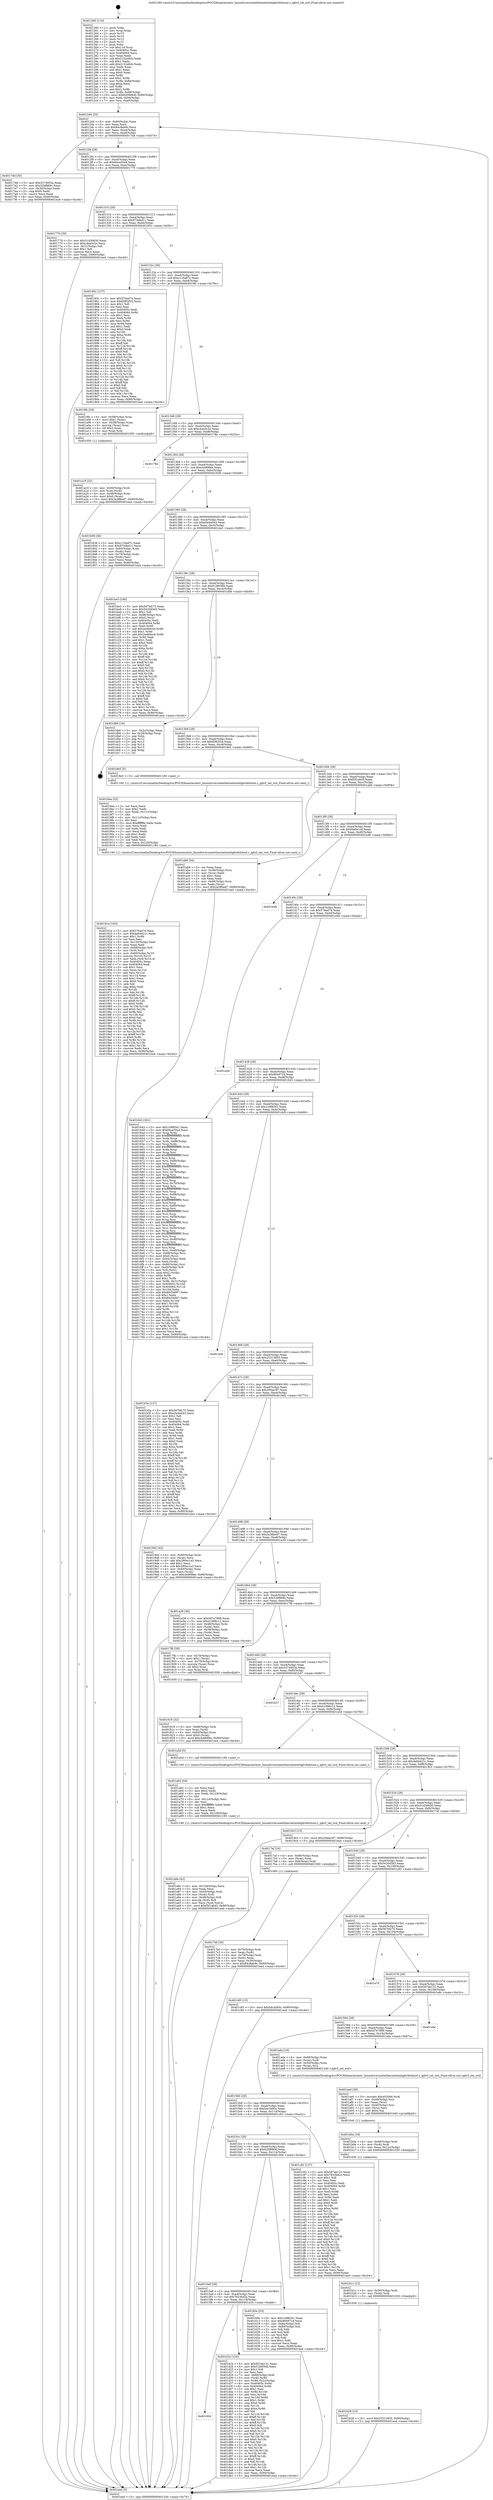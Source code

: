digraph "0x401260" {
  label = "0x401260 (/mnt/c/Users/mathe/Desktop/tcc/POCII/binaries/extr_linuxdriversnetethernetinteligbvfethtool.c_igbvf_set_wol_Final-ollvm.out::main(0))"
  labelloc = "t"
  node[shape=record]

  Entry [label="",width=0.3,height=0.3,shape=circle,fillcolor=black,style=filled]
  "0x4012d4" [label="{
     0x4012d4 [32]\l
     | [instrs]\l
     &nbsp;&nbsp;0x4012d4 \<+6\>: mov -0x90(%rbp),%eax\l
     &nbsp;&nbsp;0x4012da \<+2\>: mov %eax,%ecx\l
     &nbsp;&nbsp;0x4012dc \<+6\>: sub $0x84c8ab9c,%ecx\l
     &nbsp;&nbsp;0x4012e2 \<+6\>: mov %eax,-0xa4(%rbp)\l
     &nbsp;&nbsp;0x4012e8 \<+6\>: mov %ecx,-0xa8(%rbp)\l
     &nbsp;&nbsp;0x4012ee \<+6\>: je 00000000004017dd \<main+0x57d\>\l
  }"]
  "0x4017dd" [label="{
     0x4017dd [30]\l
     | [instrs]\l
     &nbsp;&nbsp;0x4017dd \<+5\>: mov $0x3374953a,%eax\l
     &nbsp;&nbsp;0x4017e2 \<+5\>: mov $0x32bf868c,%ecx\l
     &nbsp;&nbsp;0x4017e7 \<+3\>: mov -0x30(%rbp),%edx\l
     &nbsp;&nbsp;0x4017ea \<+3\>: cmp $0x0,%edx\l
     &nbsp;&nbsp;0x4017ed \<+3\>: cmove %ecx,%eax\l
     &nbsp;&nbsp;0x4017f0 \<+6\>: mov %eax,-0x90(%rbp)\l
     &nbsp;&nbsp;0x4017f6 \<+5\>: jmp 0000000000401ea4 \<main+0xc44\>\l
  }"]
  "0x4012f4" [label="{
     0x4012f4 [28]\l
     | [instrs]\l
     &nbsp;&nbsp;0x4012f4 \<+5\>: jmp 00000000004012f9 \<main+0x99\>\l
     &nbsp;&nbsp;0x4012f9 \<+6\>: mov -0xa4(%rbp),%eax\l
     &nbsp;&nbsp;0x4012ff \<+5\>: sub $0x84ce55a4,%eax\l
     &nbsp;&nbsp;0x401304 \<+6\>: mov %eax,-0xac(%rbp)\l
     &nbsp;&nbsp;0x40130a \<+6\>: je 0000000000401770 \<main+0x510\>\l
  }"]
  Exit [label="",width=0.3,height=0.3,shape=circle,fillcolor=black,style=filled,peripheries=2]
  "0x401770" [label="{
     0x401770 [30]\l
     | [instrs]\l
     &nbsp;&nbsp;0x401770 \<+5\>: mov $0x51d30630,%eax\l
     &nbsp;&nbsp;0x401775 \<+5\>: mov $0xc4ea5c2e,%ecx\l
     &nbsp;&nbsp;0x40177a \<+3\>: mov -0x31(%rbp),%dl\l
     &nbsp;&nbsp;0x40177d \<+3\>: test $0x1,%dl\l
     &nbsp;&nbsp;0x401780 \<+3\>: cmovne %ecx,%eax\l
     &nbsp;&nbsp;0x401783 \<+6\>: mov %eax,-0x90(%rbp)\l
     &nbsp;&nbsp;0x401789 \<+5\>: jmp 0000000000401ea4 \<main+0xc44\>\l
  }"]
  "0x401310" [label="{
     0x401310 [28]\l
     | [instrs]\l
     &nbsp;&nbsp;0x401310 \<+5\>: jmp 0000000000401315 \<main+0xb5\>\l
     &nbsp;&nbsp;0x401315 \<+6\>: mov -0xa4(%rbp),%eax\l
     &nbsp;&nbsp;0x40131b \<+5\>: sub $0x973dbd11,%eax\l
     &nbsp;&nbsp;0x401320 \<+6\>: mov %eax,-0xb0(%rbp)\l
     &nbsp;&nbsp;0x401326 \<+6\>: je 000000000040185c \<main+0x5fc\>\l
  }"]
  "0x401604" [label="{
     0x401604\l
  }", style=dashed]
  "0x40185c" [label="{
     0x40185c [137]\l
     | [instrs]\l
     &nbsp;&nbsp;0x40185c \<+5\>: mov $0x576ad74,%eax\l
     &nbsp;&nbsp;0x401861 \<+5\>: mov $0xf2f62f24,%ecx\l
     &nbsp;&nbsp;0x401866 \<+2\>: mov $0x1,%dl\l
     &nbsp;&nbsp;0x401868 \<+2\>: xor %esi,%esi\l
     &nbsp;&nbsp;0x40186a \<+7\>: mov 0x40405c,%edi\l
     &nbsp;&nbsp;0x401871 \<+8\>: mov 0x404064,%r8d\l
     &nbsp;&nbsp;0x401879 \<+3\>: sub $0x1,%esi\l
     &nbsp;&nbsp;0x40187c \<+3\>: mov %edi,%r9d\l
     &nbsp;&nbsp;0x40187f \<+3\>: add %esi,%r9d\l
     &nbsp;&nbsp;0x401882 \<+4\>: imul %r9d,%edi\l
     &nbsp;&nbsp;0x401886 \<+3\>: and $0x1,%edi\l
     &nbsp;&nbsp;0x401889 \<+3\>: cmp $0x0,%edi\l
     &nbsp;&nbsp;0x40188c \<+4\>: sete %r10b\l
     &nbsp;&nbsp;0x401890 \<+4\>: cmp $0xa,%r8d\l
     &nbsp;&nbsp;0x401894 \<+4\>: setl %r11b\l
     &nbsp;&nbsp;0x401898 \<+3\>: mov %r10b,%bl\l
     &nbsp;&nbsp;0x40189b \<+3\>: xor $0xff,%bl\l
     &nbsp;&nbsp;0x40189e \<+3\>: mov %r11b,%r14b\l
     &nbsp;&nbsp;0x4018a1 \<+4\>: xor $0xff,%r14b\l
     &nbsp;&nbsp;0x4018a5 \<+3\>: xor $0x0,%dl\l
     &nbsp;&nbsp;0x4018a8 \<+3\>: mov %bl,%r15b\l
     &nbsp;&nbsp;0x4018ab \<+4\>: and $0x0,%r15b\l
     &nbsp;&nbsp;0x4018af \<+3\>: and %dl,%r10b\l
     &nbsp;&nbsp;0x4018b2 \<+3\>: mov %r14b,%r12b\l
     &nbsp;&nbsp;0x4018b5 \<+4\>: and $0x0,%r12b\l
     &nbsp;&nbsp;0x4018b9 \<+3\>: and %dl,%r11b\l
     &nbsp;&nbsp;0x4018bc \<+3\>: or %r10b,%r15b\l
     &nbsp;&nbsp;0x4018bf \<+3\>: or %r11b,%r12b\l
     &nbsp;&nbsp;0x4018c2 \<+3\>: xor %r12b,%r15b\l
     &nbsp;&nbsp;0x4018c5 \<+3\>: or %r14b,%bl\l
     &nbsp;&nbsp;0x4018c8 \<+3\>: xor $0xff,%bl\l
     &nbsp;&nbsp;0x4018cb \<+3\>: or $0x0,%dl\l
     &nbsp;&nbsp;0x4018ce \<+2\>: and %dl,%bl\l
     &nbsp;&nbsp;0x4018d0 \<+3\>: or %bl,%r15b\l
     &nbsp;&nbsp;0x4018d3 \<+4\>: test $0x1,%r15b\l
     &nbsp;&nbsp;0x4018d7 \<+3\>: cmovne %ecx,%eax\l
     &nbsp;&nbsp;0x4018da \<+6\>: mov %eax,-0x90(%rbp)\l
     &nbsp;&nbsp;0x4018e0 \<+5\>: jmp 0000000000401ea4 \<main+0xc44\>\l
  }"]
  "0x40132c" [label="{
     0x40132c [28]\l
     | [instrs]\l
     &nbsp;&nbsp;0x40132c \<+5\>: jmp 0000000000401331 \<main+0xd1\>\l
     &nbsp;&nbsp;0x401331 \<+6\>: mov -0xa4(%rbp),%eax\l
     &nbsp;&nbsp;0x401337 \<+5\>: sub $0xc116a97c,%eax\l
     &nbsp;&nbsp;0x40133c \<+6\>: mov %eax,-0xb4(%rbp)\l
     &nbsp;&nbsp;0x401342 \<+6\>: je 00000000004019fc \<main+0x79c\>\l
  }"]
  "0x401d1b" [label="{
     0x401d1b [155]\l
     | [instrs]\l
     &nbsp;&nbsp;0x401d1b \<+5\>: mov $0x587ab131,%eax\l
     &nbsp;&nbsp;0x401d20 \<+5\>: mov $0xf128056b,%ecx\l
     &nbsp;&nbsp;0x401d25 \<+2\>: mov $0x1,%dl\l
     &nbsp;&nbsp;0x401d27 \<+2\>: xor %esi,%esi\l
     &nbsp;&nbsp;0x401d29 \<+7\>: mov -0x88(%rbp),%rdi\l
     &nbsp;&nbsp;0x401d30 \<+3\>: mov (%rdi),%r8d\l
     &nbsp;&nbsp;0x401d33 \<+4\>: mov %r8d,-0x2c(%rbp)\l
     &nbsp;&nbsp;0x401d37 \<+8\>: mov 0x40405c,%r8d\l
     &nbsp;&nbsp;0x401d3f \<+8\>: mov 0x404064,%r9d\l
     &nbsp;&nbsp;0x401d47 \<+3\>: sub $0x1,%esi\l
     &nbsp;&nbsp;0x401d4a \<+3\>: mov %r8d,%r10d\l
     &nbsp;&nbsp;0x401d4d \<+3\>: add %esi,%r10d\l
     &nbsp;&nbsp;0x401d50 \<+4\>: imul %r10d,%r8d\l
     &nbsp;&nbsp;0x401d54 \<+4\>: and $0x1,%r8d\l
     &nbsp;&nbsp;0x401d58 \<+4\>: cmp $0x0,%r8d\l
     &nbsp;&nbsp;0x401d5c \<+4\>: sete %r11b\l
     &nbsp;&nbsp;0x401d60 \<+4\>: cmp $0xa,%r9d\l
     &nbsp;&nbsp;0x401d64 \<+3\>: setl %bl\l
     &nbsp;&nbsp;0x401d67 \<+3\>: mov %r11b,%r14b\l
     &nbsp;&nbsp;0x401d6a \<+4\>: xor $0xff,%r14b\l
     &nbsp;&nbsp;0x401d6e \<+3\>: mov %bl,%r15b\l
     &nbsp;&nbsp;0x401d71 \<+4\>: xor $0xff,%r15b\l
     &nbsp;&nbsp;0x401d75 \<+3\>: xor $0x0,%dl\l
     &nbsp;&nbsp;0x401d78 \<+3\>: mov %r14b,%r12b\l
     &nbsp;&nbsp;0x401d7b \<+4\>: and $0x0,%r12b\l
     &nbsp;&nbsp;0x401d7f \<+3\>: and %dl,%r11b\l
     &nbsp;&nbsp;0x401d82 \<+3\>: mov %r15b,%r13b\l
     &nbsp;&nbsp;0x401d85 \<+4\>: and $0x0,%r13b\l
     &nbsp;&nbsp;0x401d89 \<+2\>: and %dl,%bl\l
     &nbsp;&nbsp;0x401d8b \<+3\>: or %r11b,%r12b\l
     &nbsp;&nbsp;0x401d8e \<+3\>: or %bl,%r13b\l
     &nbsp;&nbsp;0x401d91 \<+3\>: xor %r13b,%r12b\l
     &nbsp;&nbsp;0x401d94 \<+3\>: or %r15b,%r14b\l
     &nbsp;&nbsp;0x401d97 \<+4\>: xor $0xff,%r14b\l
     &nbsp;&nbsp;0x401d9b \<+3\>: or $0x0,%dl\l
     &nbsp;&nbsp;0x401d9e \<+3\>: and %dl,%r14b\l
     &nbsp;&nbsp;0x401da1 \<+3\>: or %r14b,%r12b\l
     &nbsp;&nbsp;0x401da4 \<+4\>: test $0x1,%r12b\l
     &nbsp;&nbsp;0x401da8 \<+3\>: cmovne %ecx,%eax\l
     &nbsp;&nbsp;0x401dab \<+6\>: mov %eax,-0x90(%rbp)\l
     &nbsp;&nbsp;0x401db1 \<+5\>: jmp 0000000000401ea4 \<main+0xc44\>\l
  }"]
  "0x4019fc" [label="{
     0x4019fc [29]\l
     | [instrs]\l
     &nbsp;&nbsp;0x4019fc \<+4\>: mov -0x58(%rbp),%rax\l
     &nbsp;&nbsp;0x401a00 \<+6\>: movl $0x1,(%rax)\l
     &nbsp;&nbsp;0x401a06 \<+4\>: mov -0x58(%rbp),%rax\l
     &nbsp;&nbsp;0x401a0a \<+3\>: movslq (%rax),%rax\l
     &nbsp;&nbsp;0x401a0d \<+4\>: shl $0x2,%rax\l
     &nbsp;&nbsp;0x401a11 \<+3\>: mov %rax,%rdi\l
     &nbsp;&nbsp;0x401a14 \<+5\>: call 0000000000401050 \<malloc@plt\>\l
     | [calls]\l
     &nbsp;&nbsp;0x401050 \{1\} (unknown)\l
  }"]
  "0x401348" [label="{
     0x401348 [28]\l
     | [instrs]\l
     &nbsp;&nbsp;0x401348 \<+5\>: jmp 000000000040134d \<main+0xed\>\l
     &nbsp;&nbsp;0x40134d \<+6\>: mov -0xa4(%rbp),%eax\l
     &nbsp;&nbsp;0x401353 \<+5\>: sub $0xc4ea5c2e,%eax\l
     &nbsp;&nbsp;0x401358 \<+6\>: mov %eax,-0xb8(%rbp)\l
     &nbsp;&nbsp;0x40135e \<+6\>: je 000000000040178e \<main+0x52e\>\l
  }"]
  "0x401b28" [label="{
     0x401b28 [15]\l
     | [instrs]\l
     &nbsp;&nbsp;0x401b28 \<+10\>: movl $0x25313955,-0x90(%rbp)\l
     &nbsp;&nbsp;0x401b32 \<+5\>: jmp 0000000000401ea4 \<main+0xc44\>\l
  }"]
  "0x40178e" [label="{
     0x40178e\l
  }", style=dashed]
  "0x401364" [label="{
     0x401364 [28]\l
     | [instrs]\l
     &nbsp;&nbsp;0x401364 \<+5\>: jmp 0000000000401369 \<main+0x109\>\l
     &nbsp;&nbsp;0x401369 \<+6\>: mov -0xa4(%rbp),%eax\l
     &nbsp;&nbsp;0x40136f \<+5\>: sub $0xcb489fee,%eax\l
     &nbsp;&nbsp;0x401374 \<+6\>: mov %eax,-0xbc(%rbp)\l
     &nbsp;&nbsp;0x40137a \<+6\>: je 0000000000401838 \<main+0x5d8\>\l
  }"]
  "0x401b1c" [label="{
     0x401b1c [12]\l
     | [instrs]\l
     &nbsp;&nbsp;0x401b1c \<+4\>: mov -0x50(%rbp),%rdi\l
     &nbsp;&nbsp;0x401b20 \<+3\>: mov (%rdi),%rdi\l
     &nbsp;&nbsp;0x401b23 \<+5\>: call 0000000000401030 \<free@plt\>\l
     | [calls]\l
     &nbsp;&nbsp;0x401030 \{1\} (unknown)\l
  }"]
  "0x401838" [label="{
     0x401838 [36]\l
     | [instrs]\l
     &nbsp;&nbsp;0x401838 \<+5\>: mov $0xc116a97c,%eax\l
     &nbsp;&nbsp;0x40183d \<+5\>: mov $0x973dbd11,%ecx\l
     &nbsp;&nbsp;0x401842 \<+4\>: mov -0x60(%rbp),%rdx\l
     &nbsp;&nbsp;0x401846 \<+2\>: mov (%rdx),%esi\l
     &nbsp;&nbsp;0x401848 \<+4\>: mov -0x70(%rbp),%rdx\l
     &nbsp;&nbsp;0x40184c \<+2\>: cmp (%rdx),%esi\l
     &nbsp;&nbsp;0x40184e \<+3\>: cmovl %ecx,%eax\l
     &nbsp;&nbsp;0x401851 \<+6\>: mov %eax,-0x90(%rbp)\l
     &nbsp;&nbsp;0x401857 \<+5\>: jmp 0000000000401ea4 \<main+0xc44\>\l
  }"]
  "0x401380" [label="{
     0x401380 [28]\l
     | [instrs]\l
     &nbsp;&nbsp;0x401380 \<+5\>: jmp 0000000000401385 \<main+0x125\>\l
     &nbsp;&nbsp;0x401385 \<+6\>: mov -0xa4(%rbp),%eax\l
     &nbsp;&nbsp;0x40138b \<+5\>: sub $0xe5e4a043,%eax\l
     &nbsp;&nbsp;0x401390 \<+6\>: mov %eax,-0xc0(%rbp)\l
     &nbsp;&nbsp;0x401396 \<+6\>: je 0000000000401be3 \<main+0x983\>\l
  }"]
  "0x401b0a" [label="{
     0x401b0a [18]\l
     | [instrs]\l
     &nbsp;&nbsp;0x401b0a \<+4\>: mov -0x68(%rbp),%rdi\l
     &nbsp;&nbsp;0x401b0e \<+3\>: mov (%rdi),%rdi\l
     &nbsp;&nbsp;0x401b11 \<+6\>: mov %eax,-0x12c(%rbp)\l
     &nbsp;&nbsp;0x401b17 \<+5\>: call 0000000000401030 \<free@plt\>\l
     | [calls]\l
     &nbsp;&nbsp;0x401030 \{1\} (unknown)\l
  }"]
  "0x401be3" [label="{
     0x401be3 [160]\l
     | [instrs]\l
     &nbsp;&nbsp;0x401be3 \<+5\>: mov $0x567bfc75,%eax\l
     &nbsp;&nbsp;0x401be8 \<+5\>: mov $0x5420d3d3,%ecx\l
     &nbsp;&nbsp;0x401bed \<+2\>: mov $0x1,%dl\l
     &nbsp;&nbsp;0x401bef \<+7\>: mov -0x88(%rbp),%rsi\l
     &nbsp;&nbsp;0x401bf6 \<+6\>: movl $0x0,(%rsi)\l
     &nbsp;&nbsp;0x401bfc \<+7\>: mov 0x40405c,%edi\l
     &nbsp;&nbsp;0x401c03 \<+8\>: mov 0x404064,%r8d\l
     &nbsp;&nbsp;0x401c0b \<+3\>: mov %edi,%r9d\l
     &nbsp;&nbsp;0x401c0e \<+7\>: sub $0x2e466ccb,%r9d\l
     &nbsp;&nbsp;0x401c15 \<+4\>: sub $0x1,%r9d\l
     &nbsp;&nbsp;0x401c19 \<+7\>: add $0x2e466ccb,%r9d\l
     &nbsp;&nbsp;0x401c20 \<+4\>: imul %r9d,%edi\l
     &nbsp;&nbsp;0x401c24 \<+3\>: and $0x1,%edi\l
     &nbsp;&nbsp;0x401c27 \<+3\>: cmp $0x0,%edi\l
     &nbsp;&nbsp;0x401c2a \<+4\>: sete %r10b\l
     &nbsp;&nbsp;0x401c2e \<+4\>: cmp $0xa,%r8d\l
     &nbsp;&nbsp;0x401c32 \<+4\>: setl %r11b\l
     &nbsp;&nbsp;0x401c36 \<+3\>: mov %r10b,%bl\l
     &nbsp;&nbsp;0x401c39 \<+3\>: xor $0xff,%bl\l
     &nbsp;&nbsp;0x401c3c \<+3\>: mov %r11b,%r14b\l
     &nbsp;&nbsp;0x401c3f \<+4\>: xor $0xff,%r14b\l
     &nbsp;&nbsp;0x401c43 \<+3\>: xor $0x0,%dl\l
     &nbsp;&nbsp;0x401c46 \<+3\>: mov %bl,%r15b\l
     &nbsp;&nbsp;0x401c49 \<+4\>: and $0x0,%r15b\l
     &nbsp;&nbsp;0x401c4d \<+3\>: and %dl,%r10b\l
     &nbsp;&nbsp;0x401c50 \<+3\>: mov %r14b,%r12b\l
     &nbsp;&nbsp;0x401c53 \<+4\>: and $0x0,%r12b\l
     &nbsp;&nbsp;0x401c57 \<+3\>: and %dl,%r11b\l
     &nbsp;&nbsp;0x401c5a \<+3\>: or %r10b,%r15b\l
     &nbsp;&nbsp;0x401c5d \<+3\>: or %r11b,%r12b\l
     &nbsp;&nbsp;0x401c60 \<+3\>: xor %r12b,%r15b\l
     &nbsp;&nbsp;0x401c63 \<+3\>: or %r14b,%bl\l
     &nbsp;&nbsp;0x401c66 \<+3\>: xor $0xff,%bl\l
     &nbsp;&nbsp;0x401c69 \<+3\>: or $0x0,%dl\l
     &nbsp;&nbsp;0x401c6c \<+2\>: and %dl,%bl\l
     &nbsp;&nbsp;0x401c6e \<+3\>: or %bl,%r15b\l
     &nbsp;&nbsp;0x401c71 \<+4\>: test $0x1,%r15b\l
     &nbsp;&nbsp;0x401c75 \<+3\>: cmovne %ecx,%eax\l
     &nbsp;&nbsp;0x401c78 \<+6\>: mov %eax,-0x90(%rbp)\l
     &nbsp;&nbsp;0x401c7e \<+5\>: jmp 0000000000401ea4 \<main+0xc44\>\l
  }"]
  "0x40139c" [label="{
     0x40139c [28]\l
     | [instrs]\l
     &nbsp;&nbsp;0x40139c \<+5\>: jmp 00000000004013a1 \<main+0x141\>\l
     &nbsp;&nbsp;0x4013a1 \<+6\>: mov -0xa4(%rbp),%eax\l
     &nbsp;&nbsp;0x4013a7 \<+5\>: sub $0xf128056b,%eax\l
     &nbsp;&nbsp;0x4013ac \<+6\>: mov %eax,-0xc4(%rbp)\l
     &nbsp;&nbsp;0x4013b2 \<+6\>: je 0000000000401db6 \<main+0xb56\>\l
  }"]
  "0x401aed" [label="{
     0x401aed [29]\l
     | [instrs]\l
     &nbsp;&nbsp;0x401aed \<+10\>: movabs $0x4020b6,%rdi\l
     &nbsp;&nbsp;0x401af7 \<+4\>: mov -0x40(%rbp),%rsi\l
     &nbsp;&nbsp;0x401afb \<+2\>: mov %eax,(%rsi)\l
     &nbsp;&nbsp;0x401afd \<+4\>: mov -0x40(%rbp),%rsi\l
     &nbsp;&nbsp;0x401b01 \<+2\>: mov (%rsi),%esi\l
     &nbsp;&nbsp;0x401b03 \<+2\>: mov $0x0,%al\l
     &nbsp;&nbsp;0x401b05 \<+5\>: call 0000000000401040 \<printf@plt\>\l
     | [calls]\l
     &nbsp;&nbsp;0x401040 \{1\} (unknown)\l
  }"]
  "0x401db6" [label="{
     0x401db6 [18]\l
     | [instrs]\l
     &nbsp;&nbsp;0x401db6 \<+3\>: mov -0x2c(%rbp),%eax\l
     &nbsp;&nbsp;0x401db9 \<+4\>: lea -0x28(%rbp),%rsp\l
     &nbsp;&nbsp;0x401dbd \<+1\>: pop %rbx\l
     &nbsp;&nbsp;0x401dbe \<+2\>: pop %r12\l
     &nbsp;&nbsp;0x401dc0 \<+2\>: pop %r13\l
     &nbsp;&nbsp;0x401dc2 \<+2\>: pop %r14\l
     &nbsp;&nbsp;0x401dc4 \<+2\>: pop %r15\l
     &nbsp;&nbsp;0x401dc6 \<+1\>: pop %rbp\l
     &nbsp;&nbsp;0x401dc7 \<+1\>: ret\l
  }"]
  "0x4013b8" [label="{
     0x4013b8 [28]\l
     | [instrs]\l
     &nbsp;&nbsp;0x4013b8 \<+5\>: jmp 00000000004013bd \<main+0x15d\>\l
     &nbsp;&nbsp;0x4013bd \<+6\>: mov -0xa4(%rbp),%eax\l
     &nbsp;&nbsp;0x4013c3 \<+5\>: sub $0xf2f62f24,%eax\l
     &nbsp;&nbsp;0x4013c8 \<+6\>: mov %eax,-0xc8(%rbp)\l
     &nbsp;&nbsp;0x4013ce \<+6\>: je 00000000004018e5 \<main+0x685\>\l
  }"]
  "0x401a8e" [label="{
     0x401a8e [42]\l
     | [instrs]\l
     &nbsp;&nbsp;0x401a8e \<+6\>: mov -0x128(%rbp),%ecx\l
     &nbsp;&nbsp;0x401a94 \<+3\>: imul %eax,%ecx\l
     &nbsp;&nbsp;0x401a97 \<+4\>: mov -0x50(%rbp),%rdi\l
     &nbsp;&nbsp;0x401a9b \<+3\>: mov (%rdi),%rdi\l
     &nbsp;&nbsp;0x401a9e \<+4\>: mov -0x48(%rbp),%r8\l
     &nbsp;&nbsp;0x401aa2 \<+3\>: movslq (%r8),%r8\l
     &nbsp;&nbsp;0x401aa5 \<+4\>: mov %ecx,(%rdi,%r8,4)\l
     &nbsp;&nbsp;0x401aa9 \<+10\>: movl $0xf5f1a6d3,-0x90(%rbp)\l
     &nbsp;&nbsp;0x401ab3 \<+5\>: jmp 0000000000401ea4 \<main+0xc44\>\l
  }"]
  "0x4018e5" [label="{
     0x4018e5 [5]\l
     | [instrs]\l
     &nbsp;&nbsp;0x4018e5 \<+5\>: call 0000000000401160 \<next_i\>\l
     | [calls]\l
     &nbsp;&nbsp;0x401160 \{1\} (/mnt/c/Users/mathe/Desktop/tcc/POCII/binaries/extr_linuxdriversnetethernetinteligbvfethtool.c_igbvf_set_wol_Final-ollvm.out::next_i)\l
  }"]
  "0x4013d4" [label="{
     0x4013d4 [28]\l
     | [instrs]\l
     &nbsp;&nbsp;0x4013d4 \<+5\>: jmp 00000000004013d9 \<main+0x179\>\l
     &nbsp;&nbsp;0x4013d9 \<+6\>: mov -0xa4(%rbp),%eax\l
     &nbsp;&nbsp;0x4013df \<+5\>: sub $0xf5f1a6d3,%eax\l
     &nbsp;&nbsp;0x4013e4 \<+6\>: mov %eax,-0xcc(%rbp)\l
     &nbsp;&nbsp;0x4013ea \<+6\>: je 0000000000401ab8 \<main+0x858\>\l
  }"]
  "0x401a62" [label="{
     0x401a62 [44]\l
     | [instrs]\l
     &nbsp;&nbsp;0x401a62 \<+2\>: xor %ecx,%ecx\l
     &nbsp;&nbsp;0x401a64 \<+5\>: mov $0x2,%edx\l
     &nbsp;&nbsp;0x401a69 \<+6\>: mov %edx,-0x124(%rbp)\l
     &nbsp;&nbsp;0x401a6f \<+1\>: cltd\l
     &nbsp;&nbsp;0x401a70 \<+6\>: mov -0x124(%rbp),%esi\l
     &nbsp;&nbsp;0x401a76 \<+2\>: idiv %esi\l
     &nbsp;&nbsp;0x401a78 \<+6\>: imul $0xfffffffe,%edx,%edx\l
     &nbsp;&nbsp;0x401a7e \<+3\>: sub $0x1,%ecx\l
     &nbsp;&nbsp;0x401a81 \<+2\>: sub %ecx,%edx\l
     &nbsp;&nbsp;0x401a83 \<+6\>: mov %edx,-0x128(%rbp)\l
     &nbsp;&nbsp;0x401a89 \<+5\>: call 0000000000401160 \<next_i\>\l
     | [calls]\l
     &nbsp;&nbsp;0x401160 \{1\} (/mnt/c/Users/mathe/Desktop/tcc/POCII/binaries/extr_linuxdriversnetethernetinteligbvfethtool.c_igbvf_set_wol_Final-ollvm.out::next_i)\l
  }"]
  "0x401ab8" [label="{
     0x401ab8 [34]\l
     | [instrs]\l
     &nbsp;&nbsp;0x401ab8 \<+2\>: xor %eax,%eax\l
     &nbsp;&nbsp;0x401aba \<+4\>: mov -0x48(%rbp),%rcx\l
     &nbsp;&nbsp;0x401abe \<+2\>: mov (%rcx),%edx\l
     &nbsp;&nbsp;0x401ac0 \<+3\>: sub $0x1,%eax\l
     &nbsp;&nbsp;0x401ac3 \<+2\>: sub %eax,%edx\l
     &nbsp;&nbsp;0x401ac5 \<+4\>: mov -0x48(%rbp),%rcx\l
     &nbsp;&nbsp;0x401ac9 \<+2\>: mov %edx,(%rcx)\l
     &nbsp;&nbsp;0x401acb \<+10\>: movl $0x2a38bed7,-0x90(%rbp)\l
     &nbsp;&nbsp;0x401ad5 \<+5\>: jmp 0000000000401ea4 \<main+0xc44\>\l
  }"]
  "0x4013f0" [label="{
     0x4013f0 [28]\l
     | [instrs]\l
     &nbsp;&nbsp;0x4013f0 \<+5\>: jmp 00000000004013f5 \<main+0x195\>\l
     &nbsp;&nbsp;0x4013f5 \<+6\>: mov -0xa4(%rbp),%eax\l
     &nbsp;&nbsp;0x4013fb \<+5\>: sub $0xfde0e1c6,%eax\l
     &nbsp;&nbsp;0x401400 \<+6\>: mov %eax,-0xd0(%rbp)\l
     &nbsp;&nbsp;0x401406 \<+6\>: je 0000000000401b46 \<main+0x8e6\>\l
  }"]
  "0x401a19" [label="{
     0x401a19 [32]\l
     | [instrs]\l
     &nbsp;&nbsp;0x401a19 \<+4\>: mov -0x50(%rbp),%rdi\l
     &nbsp;&nbsp;0x401a1d \<+3\>: mov %rax,(%rdi)\l
     &nbsp;&nbsp;0x401a20 \<+4\>: mov -0x48(%rbp),%rax\l
     &nbsp;&nbsp;0x401a24 \<+6\>: movl $0x0,(%rax)\l
     &nbsp;&nbsp;0x401a2a \<+10\>: movl $0x2a38bed7,-0x90(%rbp)\l
     &nbsp;&nbsp;0x401a34 \<+5\>: jmp 0000000000401ea4 \<main+0xc44\>\l
  }"]
  "0x401b46" [label="{
     0x401b46\l
  }", style=dashed]
  "0x40140c" [label="{
     0x40140c [28]\l
     | [instrs]\l
     &nbsp;&nbsp;0x40140c \<+5\>: jmp 0000000000401411 \<main+0x1b1\>\l
     &nbsp;&nbsp;0x401411 \<+6\>: mov -0xa4(%rbp),%eax\l
     &nbsp;&nbsp;0x401417 \<+5\>: sub $0x576ad74,%eax\l
     &nbsp;&nbsp;0x40141c \<+6\>: mov %eax,-0xd4(%rbp)\l
     &nbsp;&nbsp;0x401422 \<+6\>: je 0000000000401e0d \<main+0xbad\>\l
  }"]
  "0x40191e" [label="{
     0x40191e [165]\l
     | [instrs]\l
     &nbsp;&nbsp;0x40191e \<+5\>: mov $0x576ad74,%ecx\l
     &nbsp;&nbsp;0x401923 \<+5\>: mov $0x4a64421c,%edx\l
     &nbsp;&nbsp;0x401928 \<+3\>: mov $0x1,%r8b\l
     &nbsp;&nbsp;0x40192b \<+2\>: xor %esi,%esi\l
     &nbsp;&nbsp;0x40192d \<+6\>: mov -0x120(%rbp),%edi\l
     &nbsp;&nbsp;0x401933 \<+3\>: imul %eax,%edi\l
     &nbsp;&nbsp;0x401936 \<+4\>: mov -0x68(%rbp),%r9\l
     &nbsp;&nbsp;0x40193a \<+3\>: mov (%r9),%r9\l
     &nbsp;&nbsp;0x40193d \<+4\>: mov -0x60(%rbp),%r10\l
     &nbsp;&nbsp;0x401941 \<+3\>: movslq (%r10),%r10\l
     &nbsp;&nbsp;0x401944 \<+4\>: mov %edi,(%r9,%r10,4)\l
     &nbsp;&nbsp;0x401948 \<+7\>: mov 0x40405c,%eax\l
     &nbsp;&nbsp;0x40194f \<+7\>: mov 0x404064,%edi\l
     &nbsp;&nbsp;0x401956 \<+3\>: sub $0x1,%esi\l
     &nbsp;&nbsp;0x401959 \<+3\>: mov %eax,%r11d\l
     &nbsp;&nbsp;0x40195c \<+3\>: add %esi,%r11d\l
     &nbsp;&nbsp;0x40195f \<+4\>: imul %r11d,%eax\l
     &nbsp;&nbsp;0x401963 \<+3\>: and $0x1,%eax\l
     &nbsp;&nbsp;0x401966 \<+3\>: cmp $0x0,%eax\l
     &nbsp;&nbsp;0x401969 \<+3\>: sete %bl\l
     &nbsp;&nbsp;0x40196c \<+3\>: cmp $0xa,%edi\l
     &nbsp;&nbsp;0x40196f \<+4\>: setl %r14b\l
     &nbsp;&nbsp;0x401973 \<+3\>: mov %bl,%r15b\l
     &nbsp;&nbsp;0x401976 \<+4\>: xor $0xff,%r15b\l
     &nbsp;&nbsp;0x40197a \<+3\>: mov %r14b,%r12b\l
     &nbsp;&nbsp;0x40197d \<+4\>: xor $0xff,%r12b\l
     &nbsp;&nbsp;0x401981 \<+4\>: xor $0x0,%r8b\l
     &nbsp;&nbsp;0x401985 \<+3\>: mov %r15b,%r13b\l
     &nbsp;&nbsp;0x401988 \<+4\>: and $0x0,%r13b\l
     &nbsp;&nbsp;0x40198c \<+3\>: and %r8b,%bl\l
     &nbsp;&nbsp;0x40198f \<+3\>: mov %r12b,%al\l
     &nbsp;&nbsp;0x401992 \<+2\>: and $0x0,%al\l
     &nbsp;&nbsp;0x401994 \<+3\>: and %r8b,%r14b\l
     &nbsp;&nbsp;0x401997 \<+3\>: or %bl,%r13b\l
     &nbsp;&nbsp;0x40199a \<+3\>: or %r14b,%al\l
     &nbsp;&nbsp;0x40199d \<+3\>: xor %al,%r13b\l
     &nbsp;&nbsp;0x4019a0 \<+3\>: or %r12b,%r15b\l
     &nbsp;&nbsp;0x4019a3 \<+4\>: xor $0xff,%r15b\l
     &nbsp;&nbsp;0x4019a7 \<+4\>: or $0x0,%r8b\l
     &nbsp;&nbsp;0x4019ab \<+3\>: and %r8b,%r15b\l
     &nbsp;&nbsp;0x4019ae \<+3\>: or %r15b,%r13b\l
     &nbsp;&nbsp;0x4019b1 \<+4\>: test $0x1,%r13b\l
     &nbsp;&nbsp;0x4019b5 \<+3\>: cmovne %edx,%ecx\l
     &nbsp;&nbsp;0x4019b8 \<+6\>: mov %ecx,-0x90(%rbp)\l
     &nbsp;&nbsp;0x4019be \<+5\>: jmp 0000000000401ea4 \<main+0xc44\>\l
  }"]
  "0x401e0d" [label="{
     0x401e0d\l
  }", style=dashed]
  "0x401428" [label="{
     0x401428 [28]\l
     | [instrs]\l
     &nbsp;&nbsp;0x401428 \<+5\>: jmp 000000000040142d \<main+0x1cd\>\l
     &nbsp;&nbsp;0x40142d \<+6\>: mov -0xa4(%rbp),%eax\l
     &nbsp;&nbsp;0x401433 \<+5\>: sub $0x8949724,%eax\l
     &nbsp;&nbsp;0x401438 \<+6\>: mov %eax,-0xd8(%rbp)\l
     &nbsp;&nbsp;0x40143e \<+6\>: je 0000000000401643 \<main+0x3e3\>\l
  }"]
  "0x4018ea" [label="{
     0x4018ea [52]\l
     | [instrs]\l
     &nbsp;&nbsp;0x4018ea \<+2\>: xor %ecx,%ecx\l
     &nbsp;&nbsp;0x4018ec \<+5\>: mov $0x2,%edx\l
     &nbsp;&nbsp;0x4018f1 \<+6\>: mov %edx,-0x11c(%rbp)\l
     &nbsp;&nbsp;0x4018f7 \<+1\>: cltd\l
     &nbsp;&nbsp;0x4018f8 \<+6\>: mov -0x11c(%rbp),%esi\l
     &nbsp;&nbsp;0x4018fe \<+2\>: idiv %esi\l
     &nbsp;&nbsp;0x401900 \<+6\>: imul $0xfffffffe,%edx,%edx\l
     &nbsp;&nbsp;0x401906 \<+2\>: mov %ecx,%edi\l
     &nbsp;&nbsp;0x401908 \<+2\>: sub %edx,%edi\l
     &nbsp;&nbsp;0x40190a \<+2\>: mov %ecx,%edx\l
     &nbsp;&nbsp;0x40190c \<+3\>: sub $0x1,%edx\l
     &nbsp;&nbsp;0x40190f \<+2\>: add %edx,%edi\l
     &nbsp;&nbsp;0x401911 \<+2\>: sub %edi,%ecx\l
     &nbsp;&nbsp;0x401913 \<+6\>: mov %ecx,-0x120(%rbp)\l
     &nbsp;&nbsp;0x401919 \<+5\>: call 0000000000401160 \<next_i\>\l
     | [calls]\l
     &nbsp;&nbsp;0x401160 \{1\} (/mnt/c/Users/mathe/Desktop/tcc/POCII/binaries/extr_linuxdriversnetethernetinteligbvfethtool.c_igbvf_set_wol_Final-ollvm.out::next_i)\l
  }"]
  "0x401643" [label="{
     0x401643 [301]\l
     | [instrs]\l
     &nbsp;&nbsp;0x401643 \<+5\>: mov $0x1c9f8341,%eax\l
     &nbsp;&nbsp;0x401648 \<+5\>: mov $0x84ce55a4,%ecx\l
     &nbsp;&nbsp;0x40164d \<+3\>: mov %rsp,%rdx\l
     &nbsp;&nbsp;0x401650 \<+4\>: add $0xfffffffffffffff0,%rdx\l
     &nbsp;&nbsp;0x401654 \<+3\>: mov %rdx,%rsp\l
     &nbsp;&nbsp;0x401657 \<+7\>: mov %rdx,-0x88(%rbp)\l
     &nbsp;&nbsp;0x40165e \<+3\>: mov %rsp,%rdx\l
     &nbsp;&nbsp;0x401661 \<+4\>: add $0xfffffffffffffff0,%rdx\l
     &nbsp;&nbsp;0x401665 \<+3\>: mov %rdx,%rsp\l
     &nbsp;&nbsp;0x401668 \<+3\>: mov %rsp,%rsi\l
     &nbsp;&nbsp;0x40166b \<+4\>: add $0xfffffffffffffff0,%rsi\l
     &nbsp;&nbsp;0x40166f \<+3\>: mov %rsi,%rsp\l
     &nbsp;&nbsp;0x401672 \<+4\>: mov %rsi,-0x80(%rbp)\l
     &nbsp;&nbsp;0x401676 \<+3\>: mov %rsp,%rsi\l
     &nbsp;&nbsp;0x401679 \<+4\>: add $0xfffffffffffffff0,%rsi\l
     &nbsp;&nbsp;0x40167d \<+3\>: mov %rsi,%rsp\l
     &nbsp;&nbsp;0x401680 \<+4\>: mov %rsi,-0x78(%rbp)\l
     &nbsp;&nbsp;0x401684 \<+3\>: mov %rsp,%rsi\l
     &nbsp;&nbsp;0x401687 \<+4\>: add $0xfffffffffffffff0,%rsi\l
     &nbsp;&nbsp;0x40168b \<+3\>: mov %rsi,%rsp\l
     &nbsp;&nbsp;0x40168e \<+4\>: mov %rsi,-0x70(%rbp)\l
     &nbsp;&nbsp;0x401692 \<+3\>: mov %rsp,%rsi\l
     &nbsp;&nbsp;0x401695 \<+4\>: add $0xfffffffffffffff0,%rsi\l
     &nbsp;&nbsp;0x401699 \<+3\>: mov %rsi,%rsp\l
     &nbsp;&nbsp;0x40169c \<+4\>: mov %rsi,-0x68(%rbp)\l
     &nbsp;&nbsp;0x4016a0 \<+3\>: mov %rsp,%rsi\l
     &nbsp;&nbsp;0x4016a3 \<+4\>: add $0xfffffffffffffff0,%rsi\l
     &nbsp;&nbsp;0x4016a7 \<+3\>: mov %rsi,%rsp\l
     &nbsp;&nbsp;0x4016aa \<+4\>: mov %rsi,-0x60(%rbp)\l
     &nbsp;&nbsp;0x4016ae \<+3\>: mov %rsp,%rsi\l
     &nbsp;&nbsp;0x4016b1 \<+4\>: add $0xfffffffffffffff0,%rsi\l
     &nbsp;&nbsp;0x4016b5 \<+3\>: mov %rsi,%rsp\l
     &nbsp;&nbsp;0x4016b8 \<+4\>: mov %rsi,-0x58(%rbp)\l
     &nbsp;&nbsp;0x4016bc \<+3\>: mov %rsp,%rsi\l
     &nbsp;&nbsp;0x4016bf \<+4\>: add $0xfffffffffffffff0,%rsi\l
     &nbsp;&nbsp;0x4016c3 \<+3\>: mov %rsi,%rsp\l
     &nbsp;&nbsp;0x4016c6 \<+4\>: mov %rsi,-0x50(%rbp)\l
     &nbsp;&nbsp;0x4016ca \<+3\>: mov %rsp,%rsi\l
     &nbsp;&nbsp;0x4016cd \<+4\>: add $0xfffffffffffffff0,%rsi\l
     &nbsp;&nbsp;0x4016d1 \<+3\>: mov %rsi,%rsp\l
     &nbsp;&nbsp;0x4016d4 \<+4\>: mov %rsi,-0x48(%rbp)\l
     &nbsp;&nbsp;0x4016d8 \<+3\>: mov %rsp,%rsi\l
     &nbsp;&nbsp;0x4016db \<+4\>: add $0xfffffffffffffff0,%rsi\l
     &nbsp;&nbsp;0x4016df \<+3\>: mov %rsi,%rsp\l
     &nbsp;&nbsp;0x4016e2 \<+4\>: mov %rsi,-0x40(%rbp)\l
     &nbsp;&nbsp;0x4016e6 \<+7\>: mov -0x88(%rbp),%rsi\l
     &nbsp;&nbsp;0x4016ed \<+6\>: movl $0x0,(%rsi)\l
     &nbsp;&nbsp;0x4016f3 \<+6\>: mov -0x94(%rbp),%edi\l
     &nbsp;&nbsp;0x4016f9 \<+2\>: mov %edi,(%rdx)\l
     &nbsp;&nbsp;0x4016fb \<+4\>: mov -0x80(%rbp),%rsi\l
     &nbsp;&nbsp;0x4016ff \<+7\>: mov -0xa0(%rbp),%r8\l
     &nbsp;&nbsp;0x401706 \<+3\>: mov %r8,(%rsi)\l
     &nbsp;&nbsp;0x401709 \<+3\>: cmpl $0x2,(%rdx)\l
     &nbsp;&nbsp;0x40170c \<+4\>: setne %r9b\l
     &nbsp;&nbsp;0x401710 \<+4\>: and $0x1,%r9b\l
     &nbsp;&nbsp;0x401714 \<+4\>: mov %r9b,-0x31(%rbp)\l
     &nbsp;&nbsp;0x401718 \<+8\>: mov 0x40405c,%r10d\l
     &nbsp;&nbsp;0x401720 \<+8\>: mov 0x404064,%r11d\l
     &nbsp;&nbsp;0x401728 \<+3\>: mov %r10d,%ebx\l
     &nbsp;&nbsp;0x40172b \<+6\>: add $0x80c54997,%ebx\l
     &nbsp;&nbsp;0x401731 \<+3\>: sub $0x1,%ebx\l
     &nbsp;&nbsp;0x401734 \<+6\>: sub $0x80c54997,%ebx\l
     &nbsp;&nbsp;0x40173a \<+4\>: imul %ebx,%r10d\l
     &nbsp;&nbsp;0x40173e \<+4\>: and $0x1,%r10d\l
     &nbsp;&nbsp;0x401742 \<+4\>: cmp $0x0,%r10d\l
     &nbsp;&nbsp;0x401746 \<+4\>: sete %r9b\l
     &nbsp;&nbsp;0x40174a \<+4\>: cmp $0xa,%r11d\l
     &nbsp;&nbsp;0x40174e \<+4\>: setl %r14b\l
     &nbsp;&nbsp;0x401752 \<+3\>: mov %r9b,%r15b\l
     &nbsp;&nbsp;0x401755 \<+3\>: and %r14b,%r15b\l
     &nbsp;&nbsp;0x401758 \<+3\>: xor %r14b,%r9b\l
     &nbsp;&nbsp;0x40175b \<+3\>: or %r9b,%r15b\l
     &nbsp;&nbsp;0x40175e \<+4\>: test $0x1,%r15b\l
     &nbsp;&nbsp;0x401762 \<+3\>: cmovne %ecx,%eax\l
     &nbsp;&nbsp;0x401765 \<+6\>: mov %eax,-0x90(%rbp)\l
     &nbsp;&nbsp;0x40176b \<+5\>: jmp 0000000000401ea4 \<main+0xc44\>\l
  }"]
  "0x401444" [label="{
     0x401444 [28]\l
     | [instrs]\l
     &nbsp;&nbsp;0x401444 \<+5\>: jmp 0000000000401449 \<main+0x1e9\>\l
     &nbsp;&nbsp;0x401449 \<+6\>: mov -0xa4(%rbp),%eax\l
     &nbsp;&nbsp;0x40144f \<+5\>: sub $0x1c9f8341,%eax\l
     &nbsp;&nbsp;0x401454 \<+6\>: mov %eax,-0xdc(%rbp)\l
     &nbsp;&nbsp;0x40145a \<+6\>: je 0000000000401dc8 \<main+0xb68\>\l
  }"]
  "0x401818" [label="{
     0x401818 [32]\l
     | [instrs]\l
     &nbsp;&nbsp;0x401818 \<+4\>: mov -0x68(%rbp),%rdi\l
     &nbsp;&nbsp;0x40181c \<+3\>: mov %rax,(%rdi)\l
     &nbsp;&nbsp;0x40181f \<+4\>: mov -0x60(%rbp),%rax\l
     &nbsp;&nbsp;0x401823 \<+6\>: movl $0x0,(%rax)\l
     &nbsp;&nbsp;0x401829 \<+10\>: movl $0xcb489fee,-0x90(%rbp)\l
     &nbsp;&nbsp;0x401833 \<+5\>: jmp 0000000000401ea4 \<main+0xc44\>\l
  }"]
  "0x401dc8" [label="{
     0x401dc8\l
  }", style=dashed]
  "0x401460" [label="{
     0x401460 [28]\l
     | [instrs]\l
     &nbsp;&nbsp;0x401460 \<+5\>: jmp 0000000000401465 \<main+0x205\>\l
     &nbsp;&nbsp;0x401465 \<+6\>: mov -0xa4(%rbp),%eax\l
     &nbsp;&nbsp;0x40146b \<+5\>: sub $0x25313955,%eax\l
     &nbsp;&nbsp;0x401470 \<+6\>: mov %eax,-0xe0(%rbp)\l
     &nbsp;&nbsp;0x401476 \<+6\>: je 0000000000401b5a \<main+0x8fa\>\l
  }"]
  "0x4017bf" [label="{
     0x4017bf [30]\l
     | [instrs]\l
     &nbsp;&nbsp;0x4017bf \<+4\>: mov -0x78(%rbp),%rdi\l
     &nbsp;&nbsp;0x4017c3 \<+2\>: mov %eax,(%rdi)\l
     &nbsp;&nbsp;0x4017c5 \<+4\>: mov -0x78(%rbp),%rdi\l
     &nbsp;&nbsp;0x4017c9 \<+2\>: mov (%rdi),%eax\l
     &nbsp;&nbsp;0x4017cb \<+3\>: mov %eax,-0x30(%rbp)\l
     &nbsp;&nbsp;0x4017ce \<+10\>: movl $0x84c8ab9c,-0x90(%rbp)\l
     &nbsp;&nbsp;0x4017d8 \<+5\>: jmp 0000000000401ea4 \<main+0xc44\>\l
  }"]
  "0x401b5a" [label="{
     0x401b5a [137]\l
     | [instrs]\l
     &nbsp;&nbsp;0x401b5a \<+5\>: mov $0x567bfc75,%eax\l
     &nbsp;&nbsp;0x401b5f \<+5\>: mov $0xe5e4a043,%ecx\l
     &nbsp;&nbsp;0x401b64 \<+2\>: mov $0x1,%dl\l
     &nbsp;&nbsp;0x401b66 \<+2\>: xor %esi,%esi\l
     &nbsp;&nbsp;0x401b68 \<+7\>: mov 0x40405c,%edi\l
     &nbsp;&nbsp;0x401b6f \<+8\>: mov 0x404064,%r8d\l
     &nbsp;&nbsp;0x401b77 \<+3\>: sub $0x1,%esi\l
     &nbsp;&nbsp;0x401b7a \<+3\>: mov %edi,%r9d\l
     &nbsp;&nbsp;0x401b7d \<+3\>: add %esi,%r9d\l
     &nbsp;&nbsp;0x401b80 \<+4\>: imul %r9d,%edi\l
     &nbsp;&nbsp;0x401b84 \<+3\>: and $0x1,%edi\l
     &nbsp;&nbsp;0x401b87 \<+3\>: cmp $0x0,%edi\l
     &nbsp;&nbsp;0x401b8a \<+4\>: sete %r10b\l
     &nbsp;&nbsp;0x401b8e \<+4\>: cmp $0xa,%r8d\l
     &nbsp;&nbsp;0x401b92 \<+4\>: setl %r11b\l
     &nbsp;&nbsp;0x401b96 \<+3\>: mov %r10b,%bl\l
     &nbsp;&nbsp;0x401b99 \<+3\>: xor $0xff,%bl\l
     &nbsp;&nbsp;0x401b9c \<+3\>: mov %r11b,%r14b\l
     &nbsp;&nbsp;0x401b9f \<+4\>: xor $0xff,%r14b\l
     &nbsp;&nbsp;0x401ba3 \<+3\>: xor $0x0,%dl\l
     &nbsp;&nbsp;0x401ba6 \<+3\>: mov %bl,%r15b\l
     &nbsp;&nbsp;0x401ba9 \<+4\>: and $0x0,%r15b\l
     &nbsp;&nbsp;0x401bad \<+3\>: and %dl,%r10b\l
     &nbsp;&nbsp;0x401bb0 \<+3\>: mov %r14b,%r12b\l
     &nbsp;&nbsp;0x401bb3 \<+4\>: and $0x0,%r12b\l
     &nbsp;&nbsp;0x401bb7 \<+3\>: and %dl,%r11b\l
     &nbsp;&nbsp;0x401bba \<+3\>: or %r10b,%r15b\l
     &nbsp;&nbsp;0x401bbd \<+3\>: or %r11b,%r12b\l
     &nbsp;&nbsp;0x401bc0 \<+3\>: xor %r12b,%r15b\l
     &nbsp;&nbsp;0x401bc3 \<+3\>: or %r14b,%bl\l
     &nbsp;&nbsp;0x401bc6 \<+3\>: xor $0xff,%bl\l
     &nbsp;&nbsp;0x401bc9 \<+3\>: or $0x0,%dl\l
     &nbsp;&nbsp;0x401bcc \<+2\>: and %dl,%bl\l
     &nbsp;&nbsp;0x401bce \<+3\>: or %bl,%r15b\l
     &nbsp;&nbsp;0x401bd1 \<+4\>: test $0x1,%r15b\l
     &nbsp;&nbsp;0x401bd5 \<+3\>: cmovne %ecx,%eax\l
     &nbsp;&nbsp;0x401bd8 \<+6\>: mov %eax,-0x90(%rbp)\l
     &nbsp;&nbsp;0x401bde \<+5\>: jmp 0000000000401ea4 \<main+0xc44\>\l
  }"]
  "0x40147c" [label="{
     0x40147c [28]\l
     | [instrs]\l
     &nbsp;&nbsp;0x40147c \<+5\>: jmp 0000000000401481 \<main+0x221\>\l
     &nbsp;&nbsp;0x401481 \<+6\>: mov -0xa4(%rbp),%eax\l
     &nbsp;&nbsp;0x401487 \<+5\>: sub $0x294ae3f7,%eax\l
     &nbsp;&nbsp;0x40148c \<+6\>: mov %eax,-0xe4(%rbp)\l
     &nbsp;&nbsp;0x401492 \<+6\>: je 00000000004019d2 \<main+0x772\>\l
  }"]
  "0x401260" [label="{
     0x401260 [116]\l
     | [instrs]\l
     &nbsp;&nbsp;0x401260 \<+1\>: push %rbp\l
     &nbsp;&nbsp;0x401261 \<+3\>: mov %rsp,%rbp\l
     &nbsp;&nbsp;0x401264 \<+2\>: push %r15\l
     &nbsp;&nbsp;0x401266 \<+2\>: push %r14\l
     &nbsp;&nbsp;0x401268 \<+2\>: push %r13\l
     &nbsp;&nbsp;0x40126a \<+2\>: push %r12\l
     &nbsp;&nbsp;0x40126c \<+1\>: push %rbx\l
     &nbsp;&nbsp;0x40126d \<+7\>: sub $0x118,%rsp\l
     &nbsp;&nbsp;0x401274 \<+7\>: mov 0x40405c,%eax\l
     &nbsp;&nbsp;0x40127b \<+7\>: mov 0x404064,%ecx\l
     &nbsp;&nbsp;0x401282 \<+2\>: mov %eax,%edx\l
     &nbsp;&nbsp;0x401284 \<+6\>: sub $0x2152e6cb,%edx\l
     &nbsp;&nbsp;0x40128a \<+3\>: sub $0x1,%edx\l
     &nbsp;&nbsp;0x40128d \<+6\>: add $0x2152e6cb,%edx\l
     &nbsp;&nbsp;0x401293 \<+3\>: imul %edx,%eax\l
     &nbsp;&nbsp;0x401296 \<+3\>: and $0x1,%eax\l
     &nbsp;&nbsp;0x401299 \<+3\>: cmp $0x0,%eax\l
     &nbsp;&nbsp;0x40129c \<+4\>: sete %r8b\l
     &nbsp;&nbsp;0x4012a0 \<+4\>: and $0x1,%r8b\l
     &nbsp;&nbsp;0x4012a4 \<+7\>: mov %r8b,-0x8a(%rbp)\l
     &nbsp;&nbsp;0x4012ab \<+3\>: cmp $0xa,%ecx\l
     &nbsp;&nbsp;0x4012ae \<+4\>: setl %r8b\l
     &nbsp;&nbsp;0x4012b2 \<+4\>: and $0x1,%r8b\l
     &nbsp;&nbsp;0x4012b6 \<+7\>: mov %r8b,-0x89(%rbp)\l
     &nbsp;&nbsp;0x4012bd \<+10\>: movl $0x6209964f,-0x90(%rbp)\l
     &nbsp;&nbsp;0x4012c7 \<+6\>: mov %edi,-0x94(%rbp)\l
     &nbsp;&nbsp;0x4012cd \<+7\>: mov %rsi,-0xa0(%rbp)\l
  }"]
  "0x4019d2" [label="{
     0x4019d2 [42]\l
     | [instrs]\l
     &nbsp;&nbsp;0x4019d2 \<+4\>: mov -0x60(%rbp),%rax\l
     &nbsp;&nbsp;0x4019d6 \<+2\>: mov (%rax),%ecx\l
     &nbsp;&nbsp;0x4019d8 \<+6\>: add $0x290ec1a3,%ecx\l
     &nbsp;&nbsp;0x4019de \<+3\>: add $0x1,%ecx\l
     &nbsp;&nbsp;0x4019e1 \<+6\>: sub $0x290ec1a3,%ecx\l
     &nbsp;&nbsp;0x4019e7 \<+4\>: mov -0x60(%rbp),%rax\l
     &nbsp;&nbsp;0x4019eb \<+2\>: mov %ecx,(%rax)\l
     &nbsp;&nbsp;0x4019ed \<+10\>: movl $0xcb489fee,-0x90(%rbp)\l
     &nbsp;&nbsp;0x4019f7 \<+5\>: jmp 0000000000401ea4 \<main+0xc44\>\l
  }"]
  "0x401498" [label="{
     0x401498 [28]\l
     | [instrs]\l
     &nbsp;&nbsp;0x401498 \<+5\>: jmp 000000000040149d \<main+0x23d\>\l
     &nbsp;&nbsp;0x40149d \<+6\>: mov -0xa4(%rbp),%eax\l
     &nbsp;&nbsp;0x4014a3 \<+5\>: sub $0x2a38bed7,%eax\l
     &nbsp;&nbsp;0x4014a8 \<+6\>: mov %eax,-0xe8(%rbp)\l
     &nbsp;&nbsp;0x4014ae \<+6\>: je 0000000000401a39 \<main+0x7d9\>\l
  }"]
  "0x401ea4" [label="{
     0x401ea4 [5]\l
     | [instrs]\l
     &nbsp;&nbsp;0x401ea4 \<+5\>: jmp 00000000004012d4 \<main+0x74\>\l
  }"]
  "0x401a39" [label="{
     0x401a39 [36]\l
     | [instrs]\l
     &nbsp;&nbsp;0x401a39 \<+5\>: mov $0x5d7e7999,%eax\l
     &nbsp;&nbsp;0x401a3e \<+5\>: mov $0x41998c12,%ecx\l
     &nbsp;&nbsp;0x401a43 \<+4\>: mov -0x48(%rbp),%rdx\l
     &nbsp;&nbsp;0x401a47 \<+2\>: mov (%rdx),%esi\l
     &nbsp;&nbsp;0x401a49 \<+4\>: mov -0x58(%rbp),%rdx\l
     &nbsp;&nbsp;0x401a4d \<+2\>: cmp (%rdx),%esi\l
     &nbsp;&nbsp;0x401a4f \<+3\>: cmovl %ecx,%eax\l
     &nbsp;&nbsp;0x401a52 \<+6\>: mov %eax,-0x90(%rbp)\l
     &nbsp;&nbsp;0x401a58 \<+5\>: jmp 0000000000401ea4 \<main+0xc44\>\l
  }"]
  "0x4014b4" [label="{
     0x4014b4 [28]\l
     | [instrs]\l
     &nbsp;&nbsp;0x4014b4 \<+5\>: jmp 00000000004014b9 \<main+0x259\>\l
     &nbsp;&nbsp;0x4014b9 \<+6\>: mov -0xa4(%rbp),%eax\l
     &nbsp;&nbsp;0x4014bf \<+5\>: sub $0x32bf868c,%eax\l
     &nbsp;&nbsp;0x4014c4 \<+6\>: mov %eax,-0xec(%rbp)\l
     &nbsp;&nbsp;0x4014ca \<+6\>: je 00000000004017fb \<main+0x59b\>\l
  }"]
  "0x4015e8" [label="{
     0x4015e8 [28]\l
     | [instrs]\l
     &nbsp;&nbsp;0x4015e8 \<+5\>: jmp 00000000004015ed \<main+0x38d\>\l
     &nbsp;&nbsp;0x4015ed \<+6\>: mov -0xa4(%rbp),%eax\l
     &nbsp;&nbsp;0x4015f3 \<+5\>: sub $0x7823bd2c,%eax\l
     &nbsp;&nbsp;0x4015f8 \<+6\>: mov %eax,-0x118(%rbp)\l
     &nbsp;&nbsp;0x4015fe \<+6\>: je 0000000000401d1b \<main+0xabb\>\l
  }"]
  "0x4017fb" [label="{
     0x4017fb [29]\l
     | [instrs]\l
     &nbsp;&nbsp;0x4017fb \<+4\>: mov -0x70(%rbp),%rax\l
     &nbsp;&nbsp;0x4017ff \<+6\>: movl $0x1,(%rax)\l
     &nbsp;&nbsp;0x401805 \<+4\>: mov -0x70(%rbp),%rax\l
     &nbsp;&nbsp;0x401809 \<+3\>: movslq (%rax),%rax\l
     &nbsp;&nbsp;0x40180c \<+4\>: shl $0x2,%rax\l
     &nbsp;&nbsp;0x401810 \<+3\>: mov %rax,%rdi\l
     &nbsp;&nbsp;0x401813 \<+5\>: call 0000000000401050 \<malloc@plt\>\l
     | [calls]\l
     &nbsp;&nbsp;0x401050 \{1\} (unknown)\l
  }"]
  "0x4014d0" [label="{
     0x4014d0 [28]\l
     | [instrs]\l
     &nbsp;&nbsp;0x4014d0 \<+5\>: jmp 00000000004014d5 \<main+0x275\>\l
     &nbsp;&nbsp;0x4014d5 \<+6\>: mov -0xa4(%rbp),%eax\l
     &nbsp;&nbsp;0x4014db \<+5\>: sub $0x3374953a,%eax\l
     &nbsp;&nbsp;0x4014e0 \<+6\>: mov %eax,-0xf0(%rbp)\l
     &nbsp;&nbsp;0x4014e6 \<+6\>: je 0000000000401b37 \<main+0x8d7\>\l
  }"]
  "0x40160e" [label="{
     0x40160e [53]\l
     | [instrs]\l
     &nbsp;&nbsp;0x40160e \<+5\>: mov $0x1c9f8341,%eax\l
     &nbsp;&nbsp;0x401613 \<+5\>: mov $0x8949724,%ecx\l
     &nbsp;&nbsp;0x401618 \<+6\>: mov -0x8a(%rbp),%dl\l
     &nbsp;&nbsp;0x40161e \<+7\>: mov -0x89(%rbp),%sil\l
     &nbsp;&nbsp;0x401625 \<+3\>: mov %dl,%dil\l
     &nbsp;&nbsp;0x401628 \<+3\>: and %sil,%dil\l
     &nbsp;&nbsp;0x40162b \<+3\>: xor %sil,%dl\l
     &nbsp;&nbsp;0x40162e \<+3\>: or %dl,%dil\l
     &nbsp;&nbsp;0x401631 \<+4\>: test $0x1,%dil\l
     &nbsp;&nbsp;0x401635 \<+3\>: cmovne %ecx,%eax\l
     &nbsp;&nbsp;0x401638 \<+6\>: mov %eax,-0x90(%rbp)\l
     &nbsp;&nbsp;0x40163e \<+5\>: jmp 0000000000401ea4 \<main+0xc44\>\l
  }"]
  "0x401b37" [label="{
     0x401b37\l
  }", style=dashed]
  "0x4014ec" [label="{
     0x4014ec [28]\l
     | [instrs]\l
     &nbsp;&nbsp;0x4014ec \<+5\>: jmp 00000000004014f1 \<main+0x291\>\l
     &nbsp;&nbsp;0x4014f1 \<+6\>: mov -0xa4(%rbp),%eax\l
     &nbsp;&nbsp;0x4014f7 \<+5\>: sub $0x41998c12,%eax\l
     &nbsp;&nbsp;0x4014fc \<+6\>: mov %eax,-0xf4(%rbp)\l
     &nbsp;&nbsp;0x401502 \<+6\>: je 0000000000401a5d \<main+0x7fd\>\l
  }"]
  "0x4015cc" [label="{
     0x4015cc [28]\l
     | [instrs]\l
     &nbsp;&nbsp;0x4015cc \<+5\>: jmp 00000000004015d1 \<main+0x371\>\l
     &nbsp;&nbsp;0x4015d1 \<+6\>: mov -0xa4(%rbp),%eax\l
     &nbsp;&nbsp;0x4015d7 \<+5\>: sub $0x6209964f,%eax\l
     &nbsp;&nbsp;0x4015dc \<+6\>: mov %eax,-0x114(%rbp)\l
     &nbsp;&nbsp;0x4015e2 \<+6\>: je 000000000040160e \<main+0x3ae\>\l
  }"]
  "0x401a5d" [label="{
     0x401a5d [5]\l
     | [instrs]\l
     &nbsp;&nbsp;0x401a5d \<+5\>: call 0000000000401160 \<next_i\>\l
     | [calls]\l
     &nbsp;&nbsp;0x401160 \{1\} (/mnt/c/Users/mathe/Desktop/tcc/POCII/binaries/extr_linuxdriversnetethernetinteligbvfethtool.c_igbvf_set_wol_Final-ollvm.out::next_i)\l
  }"]
  "0x401508" [label="{
     0x401508 [28]\l
     | [instrs]\l
     &nbsp;&nbsp;0x401508 \<+5\>: jmp 000000000040150d \<main+0x2ad\>\l
     &nbsp;&nbsp;0x40150d \<+6\>: mov -0xa4(%rbp),%eax\l
     &nbsp;&nbsp;0x401513 \<+5\>: sub $0x4a64421c,%eax\l
     &nbsp;&nbsp;0x401518 \<+6\>: mov %eax,-0xf8(%rbp)\l
     &nbsp;&nbsp;0x40151e \<+6\>: je 00000000004019c3 \<main+0x763\>\l
  }"]
  "0x401c92" [label="{
     0x401c92 [137]\l
     | [instrs]\l
     &nbsp;&nbsp;0x401c92 \<+5\>: mov $0x587ab131,%eax\l
     &nbsp;&nbsp;0x401c97 \<+5\>: mov $0x7823bd2c,%ecx\l
     &nbsp;&nbsp;0x401c9c \<+2\>: mov $0x1,%dl\l
     &nbsp;&nbsp;0x401c9e \<+2\>: xor %esi,%esi\l
     &nbsp;&nbsp;0x401ca0 \<+7\>: mov 0x40405c,%edi\l
     &nbsp;&nbsp;0x401ca7 \<+8\>: mov 0x404064,%r8d\l
     &nbsp;&nbsp;0x401caf \<+3\>: sub $0x1,%esi\l
     &nbsp;&nbsp;0x401cb2 \<+3\>: mov %edi,%r9d\l
     &nbsp;&nbsp;0x401cb5 \<+3\>: add %esi,%r9d\l
     &nbsp;&nbsp;0x401cb8 \<+4\>: imul %r9d,%edi\l
     &nbsp;&nbsp;0x401cbc \<+3\>: and $0x1,%edi\l
     &nbsp;&nbsp;0x401cbf \<+3\>: cmp $0x0,%edi\l
     &nbsp;&nbsp;0x401cc2 \<+4\>: sete %r10b\l
     &nbsp;&nbsp;0x401cc6 \<+4\>: cmp $0xa,%r8d\l
     &nbsp;&nbsp;0x401cca \<+4\>: setl %r11b\l
     &nbsp;&nbsp;0x401cce \<+3\>: mov %r10b,%bl\l
     &nbsp;&nbsp;0x401cd1 \<+3\>: xor $0xff,%bl\l
     &nbsp;&nbsp;0x401cd4 \<+3\>: mov %r11b,%r14b\l
     &nbsp;&nbsp;0x401cd7 \<+4\>: xor $0xff,%r14b\l
     &nbsp;&nbsp;0x401cdb \<+3\>: xor $0x0,%dl\l
     &nbsp;&nbsp;0x401cde \<+3\>: mov %bl,%r15b\l
     &nbsp;&nbsp;0x401ce1 \<+4\>: and $0x0,%r15b\l
     &nbsp;&nbsp;0x401ce5 \<+3\>: and %dl,%r10b\l
     &nbsp;&nbsp;0x401ce8 \<+3\>: mov %r14b,%r12b\l
     &nbsp;&nbsp;0x401ceb \<+4\>: and $0x0,%r12b\l
     &nbsp;&nbsp;0x401cef \<+3\>: and %dl,%r11b\l
     &nbsp;&nbsp;0x401cf2 \<+3\>: or %r10b,%r15b\l
     &nbsp;&nbsp;0x401cf5 \<+3\>: or %r11b,%r12b\l
     &nbsp;&nbsp;0x401cf8 \<+3\>: xor %r12b,%r15b\l
     &nbsp;&nbsp;0x401cfb \<+3\>: or %r14b,%bl\l
     &nbsp;&nbsp;0x401cfe \<+3\>: xor $0xff,%bl\l
     &nbsp;&nbsp;0x401d01 \<+3\>: or $0x0,%dl\l
     &nbsp;&nbsp;0x401d04 \<+2\>: and %dl,%bl\l
     &nbsp;&nbsp;0x401d06 \<+3\>: or %bl,%r15b\l
     &nbsp;&nbsp;0x401d09 \<+4\>: test $0x1,%r15b\l
     &nbsp;&nbsp;0x401d0d \<+3\>: cmovne %ecx,%eax\l
     &nbsp;&nbsp;0x401d10 \<+6\>: mov %eax,-0x90(%rbp)\l
     &nbsp;&nbsp;0x401d16 \<+5\>: jmp 0000000000401ea4 \<main+0xc44\>\l
  }"]
  "0x4019c3" [label="{
     0x4019c3 [15]\l
     | [instrs]\l
     &nbsp;&nbsp;0x4019c3 \<+10\>: movl $0x294ae3f7,-0x90(%rbp)\l
     &nbsp;&nbsp;0x4019cd \<+5\>: jmp 0000000000401ea4 \<main+0xc44\>\l
  }"]
  "0x401524" [label="{
     0x401524 [28]\l
     | [instrs]\l
     &nbsp;&nbsp;0x401524 \<+5\>: jmp 0000000000401529 \<main+0x2c9\>\l
     &nbsp;&nbsp;0x401529 \<+6\>: mov -0xa4(%rbp),%eax\l
     &nbsp;&nbsp;0x40152f \<+5\>: sub $0x51d30630,%eax\l
     &nbsp;&nbsp;0x401534 \<+6\>: mov %eax,-0xfc(%rbp)\l
     &nbsp;&nbsp;0x40153a \<+6\>: je 00000000004017af \<main+0x54f\>\l
  }"]
  "0x4015b0" [label="{
     0x4015b0 [28]\l
     | [instrs]\l
     &nbsp;&nbsp;0x4015b0 \<+5\>: jmp 00000000004015b5 \<main+0x355\>\l
     &nbsp;&nbsp;0x4015b5 \<+6\>: mov -0xa4(%rbp),%eax\l
     &nbsp;&nbsp;0x4015bb \<+5\>: sub $0x5dc3a93c,%eax\l
     &nbsp;&nbsp;0x4015c0 \<+6\>: mov %eax,-0x110(%rbp)\l
     &nbsp;&nbsp;0x4015c6 \<+6\>: je 0000000000401c92 \<main+0xa32\>\l
  }"]
  "0x4017af" [label="{
     0x4017af [16]\l
     | [instrs]\l
     &nbsp;&nbsp;0x4017af \<+4\>: mov -0x80(%rbp),%rax\l
     &nbsp;&nbsp;0x4017b3 \<+3\>: mov (%rax),%rax\l
     &nbsp;&nbsp;0x4017b6 \<+4\>: mov 0x8(%rax),%rdi\l
     &nbsp;&nbsp;0x4017ba \<+5\>: call 0000000000401060 \<atoi@plt\>\l
     | [calls]\l
     &nbsp;&nbsp;0x401060 \{1\} (unknown)\l
  }"]
  "0x401540" [label="{
     0x401540 [28]\l
     | [instrs]\l
     &nbsp;&nbsp;0x401540 \<+5\>: jmp 0000000000401545 \<main+0x2e5\>\l
     &nbsp;&nbsp;0x401545 \<+6\>: mov -0xa4(%rbp),%eax\l
     &nbsp;&nbsp;0x40154b \<+5\>: sub $0x5420d3d3,%eax\l
     &nbsp;&nbsp;0x401550 \<+6\>: mov %eax,-0x100(%rbp)\l
     &nbsp;&nbsp;0x401556 \<+6\>: je 0000000000401c83 \<main+0xa23\>\l
  }"]
  "0x401ada" [label="{
     0x401ada [19]\l
     | [instrs]\l
     &nbsp;&nbsp;0x401ada \<+4\>: mov -0x68(%rbp),%rax\l
     &nbsp;&nbsp;0x401ade \<+3\>: mov (%rax),%rdi\l
     &nbsp;&nbsp;0x401ae1 \<+4\>: mov -0x50(%rbp),%rax\l
     &nbsp;&nbsp;0x401ae5 \<+3\>: mov (%rax),%rsi\l
     &nbsp;&nbsp;0x401ae8 \<+5\>: call 0000000000401240 \<igbvf_set_wol\>\l
     | [calls]\l
     &nbsp;&nbsp;0x401240 \{1\} (/mnt/c/Users/mathe/Desktop/tcc/POCII/binaries/extr_linuxdriversnetethernetinteligbvfethtool.c_igbvf_set_wol_Final-ollvm.out::igbvf_set_wol)\l
  }"]
  "0x401c83" [label="{
     0x401c83 [15]\l
     | [instrs]\l
     &nbsp;&nbsp;0x401c83 \<+10\>: movl $0x5dc3a93c,-0x90(%rbp)\l
     &nbsp;&nbsp;0x401c8d \<+5\>: jmp 0000000000401ea4 \<main+0xc44\>\l
  }"]
  "0x40155c" [label="{
     0x40155c [28]\l
     | [instrs]\l
     &nbsp;&nbsp;0x40155c \<+5\>: jmp 0000000000401561 \<main+0x301\>\l
     &nbsp;&nbsp;0x401561 \<+6\>: mov -0xa4(%rbp),%eax\l
     &nbsp;&nbsp;0x401567 \<+5\>: sub $0x567bfc75,%eax\l
     &nbsp;&nbsp;0x40156c \<+6\>: mov %eax,-0x104(%rbp)\l
     &nbsp;&nbsp;0x401572 \<+6\>: je 0000000000401e70 \<main+0xc10\>\l
  }"]
  "0x401594" [label="{
     0x401594 [28]\l
     | [instrs]\l
     &nbsp;&nbsp;0x401594 \<+5\>: jmp 0000000000401599 \<main+0x339\>\l
     &nbsp;&nbsp;0x401599 \<+6\>: mov -0xa4(%rbp),%eax\l
     &nbsp;&nbsp;0x40159f \<+5\>: sub $0x5d7e7999,%eax\l
     &nbsp;&nbsp;0x4015a4 \<+6\>: mov %eax,-0x10c(%rbp)\l
     &nbsp;&nbsp;0x4015aa \<+6\>: je 0000000000401ada \<main+0x87a\>\l
  }"]
  "0x401e70" [label="{
     0x401e70\l
  }", style=dashed]
  "0x401578" [label="{
     0x401578 [28]\l
     | [instrs]\l
     &nbsp;&nbsp;0x401578 \<+5\>: jmp 000000000040157d \<main+0x31d\>\l
     &nbsp;&nbsp;0x40157d \<+6\>: mov -0xa4(%rbp),%eax\l
     &nbsp;&nbsp;0x401583 \<+5\>: sub $0x587ab131,%eax\l
     &nbsp;&nbsp;0x401588 \<+6\>: mov %eax,-0x108(%rbp)\l
     &nbsp;&nbsp;0x40158e \<+6\>: je 0000000000401e8c \<main+0xc2c\>\l
  }"]
  "0x401e8c" [label="{
     0x401e8c\l
  }", style=dashed]
  Entry -> "0x401260" [label=" 1"]
  "0x4012d4" -> "0x4017dd" [label=" 1"]
  "0x4012d4" -> "0x4012f4" [label=" 23"]
  "0x401db6" -> Exit [label=" 1"]
  "0x4012f4" -> "0x401770" [label=" 1"]
  "0x4012f4" -> "0x401310" [label=" 22"]
  "0x401d1b" -> "0x401ea4" [label=" 1"]
  "0x401310" -> "0x40185c" [label=" 1"]
  "0x401310" -> "0x40132c" [label=" 21"]
  "0x4015e8" -> "0x401604" [label=" 0"]
  "0x40132c" -> "0x4019fc" [label=" 1"]
  "0x40132c" -> "0x401348" [label=" 20"]
  "0x4015e8" -> "0x401d1b" [label=" 1"]
  "0x401348" -> "0x40178e" [label=" 0"]
  "0x401348" -> "0x401364" [label=" 20"]
  "0x401c92" -> "0x401ea4" [label=" 1"]
  "0x401364" -> "0x401838" [label=" 2"]
  "0x401364" -> "0x401380" [label=" 18"]
  "0x401c83" -> "0x401ea4" [label=" 1"]
  "0x401380" -> "0x401be3" [label=" 1"]
  "0x401380" -> "0x40139c" [label=" 17"]
  "0x401be3" -> "0x401ea4" [label=" 1"]
  "0x40139c" -> "0x401db6" [label=" 1"]
  "0x40139c" -> "0x4013b8" [label=" 16"]
  "0x401b5a" -> "0x401ea4" [label=" 1"]
  "0x4013b8" -> "0x4018e5" [label=" 1"]
  "0x4013b8" -> "0x4013d4" [label=" 15"]
  "0x401b28" -> "0x401ea4" [label=" 1"]
  "0x4013d4" -> "0x401ab8" [label=" 1"]
  "0x4013d4" -> "0x4013f0" [label=" 14"]
  "0x401b1c" -> "0x401b28" [label=" 1"]
  "0x4013f0" -> "0x401b46" [label=" 0"]
  "0x4013f0" -> "0x40140c" [label=" 14"]
  "0x401b0a" -> "0x401b1c" [label=" 1"]
  "0x40140c" -> "0x401e0d" [label=" 0"]
  "0x40140c" -> "0x401428" [label=" 14"]
  "0x401aed" -> "0x401b0a" [label=" 1"]
  "0x401428" -> "0x401643" [label=" 1"]
  "0x401428" -> "0x401444" [label=" 13"]
  "0x401ada" -> "0x401aed" [label=" 1"]
  "0x401444" -> "0x401dc8" [label=" 0"]
  "0x401444" -> "0x401460" [label=" 13"]
  "0x401ab8" -> "0x401ea4" [label=" 1"]
  "0x401460" -> "0x401b5a" [label=" 1"]
  "0x401460" -> "0x40147c" [label=" 12"]
  "0x401a8e" -> "0x401ea4" [label=" 1"]
  "0x40147c" -> "0x4019d2" [label=" 1"]
  "0x40147c" -> "0x401498" [label=" 11"]
  "0x401a5d" -> "0x401a62" [label=" 1"]
  "0x401498" -> "0x401a39" [label=" 2"]
  "0x401498" -> "0x4014b4" [label=" 9"]
  "0x401a39" -> "0x401ea4" [label=" 2"]
  "0x4014b4" -> "0x4017fb" [label=" 1"]
  "0x4014b4" -> "0x4014d0" [label=" 8"]
  "0x401a19" -> "0x401ea4" [label=" 1"]
  "0x4014d0" -> "0x401b37" [label=" 0"]
  "0x4014d0" -> "0x4014ec" [label=" 8"]
  "0x4019fc" -> "0x401a19" [label=" 1"]
  "0x4014ec" -> "0x401a5d" [label=" 1"]
  "0x4014ec" -> "0x401508" [label=" 7"]
  "0x4019c3" -> "0x401ea4" [label=" 1"]
  "0x401508" -> "0x4019c3" [label=" 1"]
  "0x401508" -> "0x401524" [label=" 6"]
  "0x40191e" -> "0x401ea4" [label=" 1"]
  "0x401524" -> "0x4017af" [label=" 1"]
  "0x401524" -> "0x401540" [label=" 5"]
  "0x4018e5" -> "0x4018ea" [label=" 1"]
  "0x401540" -> "0x401c83" [label=" 1"]
  "0x401540" -> "0x40155c" [label=" 4"]
  "0x40185c" -> "0x401ea4" [label=" 1"]
  "0x40155c" -> "0x401e70" [label=" 0"]
  "0x40155c" -> "0x401578" [label=" 4"]
  "0x401818" -> "0x401ea4" [label=" 1"]
  "0x401578" -> "0x401e8c" [label=" 0"]
  "0x401578" -> "0x401594" [label=" 4"]
  "0x401838" -> "0x401ea4" [label=" 2"]
  "0x401594" -> "0x401ada" [label=" 1"]
  "0x401594" -> "0x4015b0" [label=" 3"]
  "0x4018ea" -> "0x40191e" [label=" 1"]
  "0x4015b0" -> "0x401c92" [label=" 1"]
  "0x4015b0" -> "0x4015cc" [label=" 2"]
  "0x4019d2" -> "0x401ea4" [label=" 1"]
  "0x4015cc" -> "0x40160e" [label=" 1"]
  "0x4015cc" -> "0x4015e8" [label=" 1"]
  "0x40160e" -> "0x401ea4" [label=" 1"]
  "0x401260" -> "0x4012d4" [label=" 1"]
  "0x401ea4" -> "0x4012d4" [label=" 23"]
  "0x401a62" -> "0x401a8e" [label=" 1"]
  "0x401643" -> "0x401ea4" [label=" 1"]
  "0x401770" -> "0x401ea4" [label=" 1"]
  "0x4017af" -> "0x4017bf" [label=" 1"]
  "0x4017bf" -> "0x401ea4" [label=" 1"]
  "0x4017dd" -> "0x401ea4" [label=" 1"]
  "0x4017fb" -> "0x401818" [label=" 1"]
}
